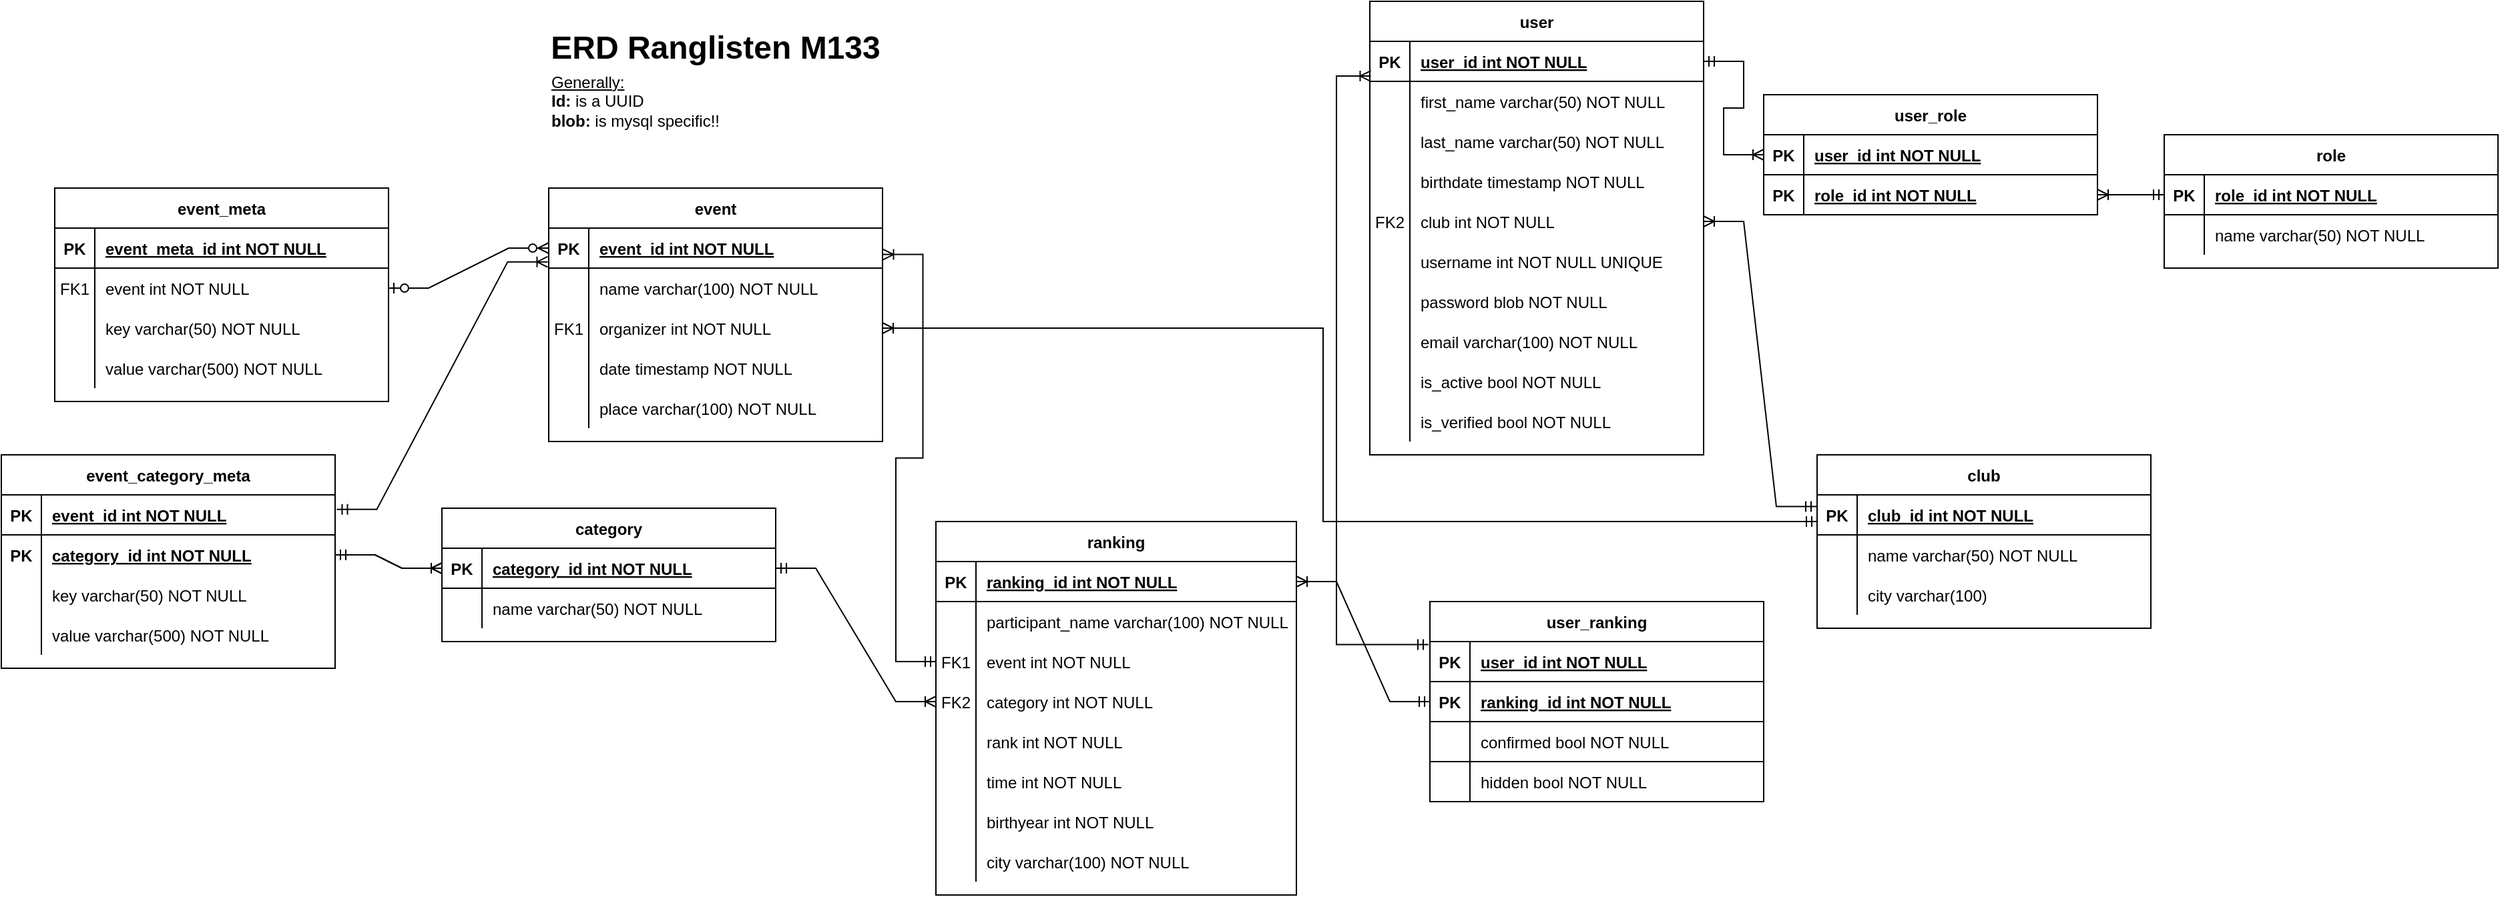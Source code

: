<mxfile version="17.1.3" type="device"><diagram id="R2lEEEUBdFMjLlhIrx00" name="Page-1"><mxGraphModel dx="1888" dy="571" grid="1" gridSize="10" guides="1" tooltips="1" connect="1" arrows="1" fold="1" page="1" pageScale="1" pageWidth="850" pageHeight="1100" math="0" shadow="0" extFonts="Permanent Marker^https://fonts.googleapis.com/css?family=Permanent+Marker"><root><mxCell id="0"/><mxCell id="1" parent="0"/><mxCell id="C-vyLk0tnHw3VtMMgP7b-2" value="ranking" style="shape=table;startSize=30;container=1;collapsible=1;childLayout=tableLayout;fixedRows=1;rowLines=0;fontStyle=1;align=center;resizeLast=1;" parent="1" vertex="1"><mxGeometry x="320" y="400" width="270" height="280" as="geometry"/></mxCell><mxCell id="C-vyLk0tnHw3VtMMgP7b-3" value="" style="shape=partialRectangle;collapsible=0;dropTarget=0;pointerEvents=0;fillColor=none;points=[[0,0.5],[1,0.5]];portConstraint=eastwest;top=0;left=0;right=0;bottom=1;" parent="C-vyLk0tnHw3VtMMgP7b-2" vertex="1"><mxGeometry y="30" width="270" height="30" as="geometry"/></mxCell><mxCell id="C-vyLk0tnHw3VtMMgP7b-4" value="PK" style="shape=partialRectangle;overflow=hidden;connectable=0;fillColor=none;top=0;left=0;bottom=0;right=0;fontStyle=1;" parent="C-vyLk0tnHw3VtMMgP7b-3" vertex="1"><mxGeometry width="30" height="30" as="geometry"><mxRectangle width="30" height="30" as="alternateBounds"/></mxGeometry></mxCell><mxCell id="C-vyLk0tnHw3VtMMgP7b-5" value="ranking_id int NOT NULL " style="shape=partialRectangle;overflow=hidden;connectable=0;fillColor=none;top=0;left=0;bottom=0;right=0;align=left;spacingLeft=6;fontStyle=5;" parent="C-vyLk0tnHw3VtMMgP7b-3" vertex="1"><mxGeometry x="30" width="240" height="30" as="geometry"><mxRectangle width="240" height="30" as="alternateBounds"/></mxGeometry></mxCell><mxCell id="C-vyLk0tnHw3VtMMgP7b-6" value="" style="shape=partialRectangle;collapsible=0;dropTarget=0;pointerEvents=0;fillColor=none;points=[[0,0.5],[1,0.5]];portConstraint=eastwest;top=0;left=0;right=0;bottom=0;" parent="C-vyLk0tnHw3VtMMgP7b-2" vertex="1"><mxGeometry y="60" width="270" height="30" as="geometry"/></mxCell><mxCell id="C-vyLk0tnHw3VtMMgP7b-7" value="" style="shape=partialRectangle;overflow=hidden;connectable=0;fillColor=none;top=0;left=0;bottom=0;right=0;" parent="C-vyLk0tnHw3VtMMgP7b-6" vertex="1"><mxGeometry width="30" height="30" as="geometry"><mxRectangle width="30" height="30" as="alternateBounds"/></mxGeometry></mxCell><mxCell id="C-vyLk0tnHw3VtMMgP7b-8" value="participant_name varchar(100) NOT NULL" style="shape=partialRectangle;overflow=hidden;connectable=0;fillColor=none;top=0;left=0;bottom=0;right=0;align=left;spacingLeft=6;" parent="C-vyLk0tnHw3VtMMgP7b-6" vertex="1"><mxGeometry x="30" width="240" height="30" as="geometry"><mxRectangle width="240" height="30" as="alternateBounds"/></mxGeometry></mxCell><mxCell id="C-vyLk0tnHw3VtMMgP7b-9" value="" style="shape=partialRectangle;collapsible=0;dropTarget=0;pointerEvents=0;fillColor=none;points=[[0,0.5],[1,0.5]];portConstraint=eastwest;top=0;left=0;right=0;bottom=0;" parent="C-vyLk0tnHw3VtMMgP7b-2" vertex="1"><mxGeometry y="90" width="270" height="30" as="geometry"/></mxCell><mxCell id="C-vyLk0tnHw3VtMMgP7b-10" value="FK1" style="shape=partialRectangle;overflow=hidden;connectable=0;fillColor=none;top=0;left=0;bottom=0;right=0;" parent="C-vyLk0tnHw3VtMMgP7b-9" vertex="1"><mxGeometry width="30" height="30" as="geometry"><mxRectangle width="30" height="30" as="alternateBounds"/></mxGeometry></mxCell><mxCell id="C-vyLk0tnHw3VtMMgP7b-11" value="event int NOT NULL" style="shape=partialRectangle;overflow=hidden;connectable=0;fillColor=none;top=0;left=0;bottom=0;right=0;align=left;spacingLeft=6;" parent="C-vyLk0tnHw3VtMMgP7b-9" vertex="1"><mxGeometry x="30" width="240" height="30" as="geometry"><mxRectangle width="240" height="30" as="alternateBounds"/></mxGeometry></mxCell><mxCell id="AJah4LYRWt7YzLcPMxhK-41" style="shape=partialRectangle;collapsible=0;dropTarget=0;pointerEvents=0;fillColor=none;points=[[0,0.5],[1,0.5]];portConstraint=eastwest;top=0;left=0;right=0;bottom=0;" parent="C-vyLk0tnHw3VtMMgP7b-2" vertex="1"><mxGeometry y="120" width="270" height="30" as="geometry"/></mxCell><mxCell id="AJah4LYRWt7YzLcPMxhK-42" value="FK2" style="shape=partialRectangle;overflow=hidden;connectable=0;fillColor=none;top=0;left=0;bottom=0;right=0;" parent="AJah4LYRWt7YzLcPMxhK-41" vertex="1"><mxGeometry width="30" height="30" as="geometry"><mxRectangle width="30" height="30" as="alternateBounds"/></mxGeometry></mxCell><mxCell id="AJah4LYRWt7YzLcPMxhK-43" value="category int NOT NULL" style="shape=partialRectangle;overflow=hidden;connectable=0;fillColor=none;top=0;left=0;bottom=0;right=0;align=left;spacingLeft=6;" parent="AJah4LYRWt7YzLcPMxhK-41" vertex="1"><mxGeometry x="30" width="240" height="30" as="geometry"><mxRectangle width="240" height="30" as="alternateBounds"/></mxGeometry></mxCell><mxCell id="AJah4LYRWt7YzLcPMxhK-58" style="shape=partialRectangle;collapsible=0;dropTarget=0;pointerEvents=0;fillColor=none;points=[[0,0.5],[1,0.5]];portConstraint=eastwest;top=0;left=0;right=0;bottom=0;" parent="C-vyLk0tnHw3VtMMgP7b-2" vertex="1"><mxGeometry y="150" width="270" height="30" as="geometry"/></mxCell><mxCell id="AJah4LYRWt7YzLcPMxhK-59" style="shape=partialRectangle;overflow=hidden;connectable=0;fillColor=none;top=0;left=0;bottom=0;right=0;" parent="AJah4LYRWt7YzLcPMxhK-58" vertex="1"><mxGeometry width="30" height="30" as="geometry"><mxRectangle width="30" height="30" as="alternateBounds"/></mxGeometry></mxCell><mxCell id="AJah4LYRWt7YzLcPMxhK-60" value="rank int NOT NULL" style="shape=partialRectangle;overflow=hidden;connectable=0;fillColor=none;top=0;left=0;bottom=0;right=0;align=left;spacingLeft=6;" parent="AJah4LYRWt7YzLcPMxhK-58" vertex="1"><mxGeometry x="30" width="240" height="30" as="geometry"><mxRectangle width="240" height="30" as="alternateBounds"/></mxGeometry></mxCell><mxCell id="AJah4LYRWt7YzLcPMxhK-70" style="shape=partialRectangle;collapsible=0;dropTarget=0;pointerEvents=0;fillColor=none;points=[[0,0.5],[1,0.5]];portConstraint=eastwest;top=0;left=0;right=0;bottom=0;" parent="C-vyLk0tnHw3VtMMgP7b-2" vertex="1"><mxGeometry y="180" width="270" height="30" as="geometry"/></mxCell><mxCell id="AJah4LYRWt7YzLcPMxhK-71" style="shape=partialRectangle;overflow=hidden;connectable=0;fillColor=none;top=0;left=0;bottom=0;right=0;" parent="AJah4LYRWt7YzLcPMxhK-70" vertex="1"><mxGeometry width="30" height="30" as="geometry"><mxRectangle width="30" height="30" as="alternateBounds"/></mxGeometry></mxCell><mxCell id="AJah4LYRWt7YzLcPMxhK-72" value="time int NOT NULL" style="shape=partialRectangle;overflow=hidden;connectable=0;fillColor=none;top=0;left=0;bottom=0;right=0;align=left;spacingLeft=6;" parent="AJah4LYRWt7YzLcPMxhK-70" vertex="1"><mxGeometry x="30" width="240" height="30" as="geometry"><mxRectangle width="240" height="30" as="alternateBounds"/></mxGeometry></mxCell><mxCell id="AJah4LYRWt7YzLcPMxhK-73" style="shape=partialRectangle;collapsible=0;dropTarget=0;pointerEvents=0;fillColor=none;points=[[0,0.5],[1,0.5]];portConstraint=eastwest;top=0;left=0;right=0;bottom=0;" parent="C-vyLk0tnHw3VtMMgP7b-2" vertex="1"><mxGeometry y="210" width="270" height="30" as="geometry"/></mxCell><mxCell id="AJah4LYRWt7YzLcPMxhK-74" style="shape=partialRectangle;overflow=hidden;connectable=0;fillColor=none;top=0;left=0;bottom=0;right=0;" parent="AJah4LYRWt7YzLcPMxhK-73" vertex="1"><mxGeometry width="30" height="30" as="geometry"><mxRectangle width="30" height="30" as="alternateBounds"/></mxGeometry></mxCell><mxCell id="AJah4LYRWt7YzLcPMxhK-75" value="birthyear int NOT NULL" style="shape=partialRectangle;overflow=hidden;connectable=0;fillColor=none;top=0;left=0;bottom=0;right=0;align=left;spacingLeft=6;" parent="AJah4LYRWt7YzLcPMxhK-73" vertex="1"><mxGeometry x="30" width="240" height="30" as="geometry"><mxRectangle width="240" height="30" as="alternateBounds"/></mxGeometry></mxCell><mxCell id="AJah4LYRWt7YzLcPMxhK-76" style="shape=partialRectangle;collapsible=0;dropTarget=0;pointerEvents=0;fillColor=none;points=[[0,0.5],[1,0.5]];portConstraint=eastwest;top=0;left=0;right=0;bottom=0;" parent="C-vyLk0tnHw3VtMMgP7b-2" vertex="1"><mxGeometry y="240" width="270" height="30" as="geometry"/></mxCell><mxCell id="AJah4LYRWt7YzLcPMxhK-77" style="shape=partialRectangle;overflow=hidden;connectable=0;fillColor=none;top=0;left=0;bottom=0;right=0;" parent="AJah4LYRWt7YzLcPMxhK-76" vertex="1"><mxGeometry width="30" height="30" as="geometry"><mxRectangle width="30" height="30" as="alternateBounds"/></mxGeometry></mxCell><mxCell id="AJah4LYRWt7YzLcPMxhK-78" value="city varchar(100) NOT NULL" style="shape=partialRectangle;overflow=hidden;connectable=0;fillColor=none;top=0;left=0;bottom=0;right=0;align=left;spacingLeft=6;" parent="AJah4LYRWt7YzLcPMxhK-76" vertex="1"><mxGeometry x="30" width="240" height="30" as="geometry"><mxRectangle width="240" height="30" as="alternateBounds"/></mxGeometry></mxCell><mxCell id="C-vyLk0tnHw3VtMMgP7b-13" value="user" style="shape=table;startSize=30;container=1;collapsible=1;childLayout=tableLayout;fixedRows=1;rowLines=0;fontStyle=1;align=center;resizeLast=1;" parent="1" vertex="1"><mxGeometry x="645" y="10" width="250" height="340" as="geometry"/></mxCell><mxCell id="C-vyLk0tnHw3VtMMgP7b-14" value="" style="shape=partialRectangle;collapsible=0;dropTarget=0;pointerEvents=0;fillColor=none;points=[[0,0.5],[1,0.5]];portConstraint=eastwest;top=0;left=0;right=0;bottom=1;" parent="C-vyLk0tnHw3VtMMgP7b-13" vertex="1"><mxGeometry y="30" width="250" height="30" as="geometry"/></mxCell><mxCell id="C-vyLk0tnHw3VtMMgP7b-15" value="PK" style="shape=partialRectangle;overflow=hidden;connectable=0;fillColor=none;top=0;left=0;bottom=0;right=0;fontStyle=1;" parent="C-vyLk0tnHw3VtMMgP7b-14" vertex="1"><mxGeometry width="30" height="30" as="geometry"><mxRectangle width="30" height="30" as="alternateBounds"/></mxGeometry></mxCell><mxCell id="C-vyLk0tnHw3VtMMgP7b-16" value="user_id int NOT NULL " style="shape=partialRectangle;overflow=hidden;connectable=0;fillColor=none;top=0;left=0;bottom=0;right=0;align=left;spacingLeft=6;fontStyle=5;" parent="C-vyLk0tnHw3VtMMgP7b-14" vertex="1"><mxGeometry x="30" width="220" height="30" as="geometry"><mxRectangle width="220" height="30" as="alternateBounds"/></mxGeometry></mxCell><mxCell id="C-vyLk0tnHw3VtMMgP7b-17" value="" style="shape=partialRectangle;collapsible=0;dropTarget=0;pointerEvents=0;fillColor=none;points=[[0,0.5],[1,0.5]];portConstraint=eastwest;top=0;left=0;right=0;bottom=0;" parent="C-vyLk0tnHw3VtMMgP7b-13" vertex="1"><mxGeometry y="60" width="250" height="30" as="geometry"/></mxCell><mxCell id="C-vyLk0tnHw3VtMMgP7b-18" value="" style="shape=partialRectangle;overflow=hidden;connectable=0;fillColor=none;top=0;left=0;bottom=0;right=0;" parent="C-vyLk0tnHw3VtMMgP7b-17" vertex="1"><mxGeometry width="30" height="30" as="geometry"><mxRectangle width="30" height="30" as="alternateBounds"/></mxGeometry></mxCell><mxCell id="C-vyLk0tnHw3VtMMgP7b-19" value="first_name varchar(50) NOT NULL" style="shape=partialRectangle;overflow=hidden;connectable=0;fillColor=none;top=0;left=0;bottom=0;right=0;align=left;spacingLeft=6;" parent="C-vyLk0tnHw3VtMMgP7b-17" vertex="1"><mxGeometry x="30" width="220" height="30" as="geometry"><mxRectangle width="220" height="30" as="alternateBounds"/></mxGeometry></mxCell><mxCell id="C-vyLk0tnHw3VtMMgP7b-20" value="" style="shape=partialRectangle;collapsible=0;dropTarget=0;pointerEvents=0;fillColor=none;points=[[0,0.5],[1,0.5]];portConstraint=eastwest;top=0;left=0;right=0;bottom=0;" parent="C-vyLk0tnHw3VtMMgP7b-13" vertex="1"><mxGeometry y="90" width="250" height="30" as="geometry"/></mxCell><mxCell id="C-vyLk0tnHw3VtMMgP7b-21" value="" style="shape=partialRectangle;overflow=hidden;connectable=0;fillColor=none;top=0;left=0;bottom=0;right=0;" parent="C-vyLk0tnHw3VtMMgP7b-20" vertex="1"><mxGeometry width="30" height="30" as="geometry"><mxRectangle width="30" height="30" as="alternateBounds"/></mxGeometry></mxCell><mxCell id="C-vyLk0tnHw3VtMMgP7b-22" value="last_name varchar(50) NOT NULL" style="shape=partialRectangle;overflow=hidden;connectable=0;fillColor=none;top=0;left=0;bottom=0;right=0;align=left;spacingLeft=6;" parent="C-vyLk0tnHw3VtMMgP7b-20" vertex="1"><mxGeometry x="30" width="220" height="30" as="geometry"><mxRectangle width="220" height="30" as="alternateBounds"/></mxGeometry></mxCell><mxCell id="AJah4LYRWt7YzLcPMxhK-45" style="shape=partialRectangle;collapsible=0;dropTarget=0;pointerEvents=0;fillColor=none;points=[[0,0.5],[1,0.5]];portConstraint=eastwest;top=0;left=0;right=0;bottom=0;" parent="C-vyLk0tnHw3VtMMgP7b-13" vertex="1"><mxGeometry y="120" width="250" height="30" as="geometry"/></mxCell><mxCell id="AJah4LYRWt7YzLcPMxhK-46" style="shape=partialRectangle;overflow=hidden;connectable=0;fillColor=none;top=0;left=0;bottom=0;right=0;" parent="AJah4LYRWt7YzLcPMxhK-45" vertex="1"><mxGeometry width="30" height="30" as="geometry"><mxRectangle width="30" height="30" as="alternateBounds"/></mxGeometry></mxCell><mxCell id="AJah4LYRWt7YzLcPMxhK-47" value="birthdate timestamp NOT NULL" style="shape=partialRectangle;overflow=hidden;connectable=0;fillColor=none;top=0;left=0;bottom=0;right=0;align=left;spacingLeft=6;" parent="AJah4LYRWt7YzLcPMxhK-45" vertex="1"><mxGeometry x="30" width="220" height="30" as="geometry"><mxRectangle width="220" height="30" as="alternateBounds"/></mxGeometry></mxCell><mxCell id="AJah4LYRWt7YzLcPMxhK-66" style="shape=partialRectangle;collapsible=0;dropTarget=0;pointerEvents=0;fillColor=none;points=[[0,0.5],[1,0.5]];portConstraint=eastwest;top=0;left=0;right=0;bottom=0;" parent="C-vyLk0tnHw3VtMMgP7b-13" vertex="1"><mxGeometry y="150" width="250" height="30" as="geometry"/></mxCell><mxCell id="AJah4LYRWt7YzLcPMxhK-67" value="FK2" style="shape=partialRectangle;overflow=hidden;connectable=0;fillColor=none;top=0;left=0;bottom=0;right=0;" parent="AJah4LYRWt7YzLcPMxhK-66" vertex="1"><mxGeometry width="30" height="30" as="geometry"><mxRectangle width="30" height="30" as="alternateBounds"/></mxGeometry></mxCell><mxCell id="AJah4LYRWt7YzLcPMxhK-68" value="club int NOT NULL" style="shape=partialRectangle;overflow=hidden;connectable=0;fillColor=none;top=0;left=0;bottom=0;right=0;align=left;spacingLeft=6;" parent="AJah4LYRWt7YzLcPMxhK-66" vertex="1"><mxGeometry x="30" width="220" height="30" as="geometry"><mxRectangle width="220" height="30" as="alternateBounds"/></mxGeometry></mxCell><mxCell id="AJah4LYRWt7YzLcPMxhK-141" style="shape=partialRectangle;collapsible=0;dropTarget=0;pointerEvents=0;fillColor=none;points=[[0,0.5],[1,0.5]];portConstraint=eastwest;top=0;left=0;right=0;bottom=0;" parent="C-vyLk0tnHw3VtMMgP7b-13" vertex="1"><mxGeometry y="180" width="250" height="30" as="geometry"/></mxCell><mxCell id="AJah4LYRWt7YzLcPMxhK-142" value="" style="shape=partialRectangle;overflow=hidden;connectable=0;fillColor=none;top=0;left=0;bottom=0;right=0;" parent="AJah4LYRWt7YzLcPMxhK-141" vertex="1"><mxGeometry width="30" height="30" as="geometry"><mxRectangle width="30" height="30" as="alternateBounds"/></mxGeometry></mxCell><mxCell id="AJah4LYRWt7YzLcPMxhK-143" value="username int NOT NULL UNIQUE" style="shape=partialRectangle;overflow=hidden;connectable=0;fillColor=none;top=0;left=0;bottom=0;right=0;align=left;spacingLeft=6;" parent="AJah4LYRWt7YzLcPMxhK-141" vertex="1"><mxGeometry x="30" width="220" height="30" as="geometry"><mxRectangle width="220" height="30" as="alternateBounds"/></mxGeometry></mxCell><mxCell id="AJah4LYRWt7YzLcPMxhK-152" style="shape=partialRectangle;collapsible=0;dropTarget=0;pointerEvents=0;fillColor=none;points=[[0,0.5],[1,0.5]];portConstraint=eastwest;top=0;left=0;right=0;bottom=0;" parent="C-vyLk0tnHw3VtMMgP7b-13" vertex="1"><mxGeometry y="210" width="250" height="30" as="geometry"/></mxCell><mxCell id="AJah4LYRWt7YzLcPMxhK-153" style="shape=partialRectangle;overflow=hidden;connectable=0;fillColor=none;top=0;left=0;bottom=0;right=0;" parent="AJah4LYRWt7YzLcPMxhK-152" vertex="1"><mxGeometry width="30" height="30" as="geometry"><mxRectangle width="30" height="30" as="alternateBounds"/></mxGeometry></mxCell><mxCell id="AJah4LYRWt7YzLcPMxhK-154" value="password blob NOT NULL" style="shape=partialRectangle;overflow=hidden;connectable=0;fillColor=none;top=0;left=0;bottom=0;right=0;align=left;spacingLeft=6;fontStyle=0" parent="AJah4LYRWt7YzLcPMxhK-152" vertex="1"><mxGeometry x="30" width="220" height="30" as="geometry"><mxRectangle width="220" height="30" as="alternateBounds"/></mxGeometry></mxCell><mxCell id="AJah4LYRWt7YzLcPMxhK-138" style="shape=partialRectangle;collapsible=0;dropTarget=0;pointerEvents=0;fillColor=none;points=[[0,0.5],[1,0.5]];portConstraint=eastwest;top=0;left=0;right=0;bottom=0;" parent="C-vyLk0tnHw3VtMMgP7b-13" vertex="1"><mxGeometry y="240" width="250" height="30" as="geometry"/></mxCell><mxCell id="AJah4LYRWt7YzLcPMxhK-139" style="shape=partialRectangle;overflow=hidden;connectable=0;fillColor=none;top=0;left=0;bottom=0;right=0;" parent="AJah4LYRWt7YzLcPMxhK-138" vertex="1"><mxGeometry width="30" height="30" as="geometry"><mxRectangle width="30" height="30" as="alternateBounds"/></mxGeometry></mxCell><mxCell id="AJah4LYRWt7YzLcPMxhK-140" value="email varchar(100) NOT NULL" style="shape=partialRectangle;overflow=hidden;connectable=0;fillColor=none;top=0;left=0;bottom=0;right=0;align=left;spacingLeft=6;" parent="AJah4LYRWt7YzLcPMxhK-138" vertex="1"><mxGeometry x="30" width="220" height="30" as="geometry"><mxRectangle width="220" height="30" as="alternateBounds"/></mxGeometry></mxCell><mxCell id="AJah4LYRWt7YzLcPMxhK-132" style="shape=partialRectangle;collapsible=0;dropTarget=0;pointerEvents=0;fillColor=none;points=[[0,0.5],[1,0.5]];portConstraint=eastwest;top=0;left=0;right=0;bottom=0;" parent="C-vyLk0tnHw3VtMMgP7b-13" vertex="1"><mxGeometry y="270" width="250" height="30" as="geometry"/></mxCell><mxCell id="AJah4LYRWt7YzLcPMxhK-133" style="shape=partialRectangle;overflow=hidden;connectable=0;fillColor=none;top=0;left=0;bottom=0;right=0;" parent="AJah4LYRWt7YzLcPMxhK-132" vertex="1"><mxGeometry width="30" height="30" as="geometry"><mxRectangle width="30" height="30" as="alternateBounds"/></mxGeometry></mxCell><mxCell id="AJah4LYRWt7YzLcPMxhK-134" value="is_active bool NOT NULL" style="shape=partialRectangle;overflow=hidden;connectable=0;fillColor=none;top=0;left=0;bottom=0;right=0;align=left;spacingLeft=6;" parent="AJah4LYRWt7YzLcPMxhK-132" vertex="1"><mxGeometry x="30" width="220" height="30" as="geometry"><mxRectangle width="220" height="30" as="alternateBounds"/></mxGeometry></mxCell><mxCell id="AJah4LYRWt7YzLcPMxhK-135" style="shape=partialRectangle;collapsible=0;dropTarget=0;pointerEvents=0;fillColor=none;points=[[0,0.5],[1,0.5]];portConstraint=eastwest;top=0;left=0;right=0;bottom=0;" parent="C-vyLk0tnHw3VtMMgP7b-13" vertex="1"><mxGeometry y="300" width="250" height="30" as="geometry"/></mxCell><mxCell id="AJah4LYRWt7YzLcPMxhK-136" style="shape=partialRectangle;overflow=hidden;connectable=0;fillColor=none;top=0;left=0;bottom=0;right=0;" parent="AJah4LYRWt7YzLcPMxhK-135" vertex="1"><mxGeometry width="30" height="30" as="geometry"><mxRectangle width="30" height="30" as="alternateBounds"/></mxGeometry></mxCell><mxCell id="AJah4LYRWt7YzLcPMxhK-137" value="is_verified bool NOT NULL" style="shape=partialRectangle;overflow=hidden;connectable=0;fillColor=none;top=0;left=0;bottom=0;right=0;align=left;spacingLeft=6;" parent="AJah4LYRWt7YzLcPMxhK-135" vertex="1"><mxGeometry x="30" width="220" height="30" as="geometry"><mxRectangle width="220" height="30" as="alternateBounds"/></mxGeometry></mxCell><mxCell id="C-vyLk0tnHw3VtMMgP7b-23" value="event" style="shape=table;startSize=30;container=1;collapsible=1;childLayout=tableLayout;fixedRows=1;rowLines=0;fontStyle=1;align=center;resizeLast=1;" parent="1" vertex="1"><mxGeometry x="30" y="150" width="250" height="190" as="geometry"/></mxCell><mxCell id="C-vyLk0tnHw3VtMMgP7b-24" value="" style="shape=partialRectangle;collapsible=0;dropTarget=0;pointerEvents=0;fillColor=none;points=[[0,0.5],[1,0.5]];portConstraint=eastwest;top=0;left=0;right=0;bottom=1;" parent="C-vyLk0tnHw3VtMMgP7b-23" vertex="1"><mxGeometry y="30" width="250" height="30" as="geometry"/></mxCell><mxCell id="C-vyLk0tnHw3VtMMgP7b-25" value="PK" style="shape=partialRectangle;overflow=hidden;connectable=0;fillColor=none;top=0;left=0;bottom=0;right=0;fontStyle=1;" parent="C-vyLk0tnHw3VtMMgP7b-24" vertex="1"><mxGeometry width="30" height="30" as="geometry"><mxRectangle width="30" height="30" as="alternateBounds"/></mxGeometry></mxCell><mxCell id="C-vyLk0tnHw3VtMMgP7b-26" value="event_id int NOT NULL " style="shape=partialRectangle;overflow=hidden;connectable=0;fillColor=none;top=0;left=0;bottom=0;right=0;align=left;spacingLeft=6;fontStyle=5;" parent="C-vyLk0tnHw3VtMMgP7b-24" vertex="1"><mxGeometry x="30" width="220" height="30" as="geometry"><mxRectangle width="220" height="30" as="alternateBounds"/></mxGeometry></mxCell><mxCell id="C-vyLk0tnHw3VtMMgP7b-27" value="" style="shape=partialRectangle;collapsible=0;dropTarget=0;pointerEvents=0;fillColor=none;points=[[0,0.5],[1,0.5]];portConstraint=eastwest;top=0;left=0;right=0;bottom=0;" parent="C-vyLk0tnHw3VtMMgP7b-23" vertex="1"><mxGeometry y="60" width="250" height="30" as="geometry"/></mxCell><mxCell id="C-vyLk0tnHw3VtMMgP7b-28" value="" style="shape=partialRectangle;overflow=hidden;connectable=0;fillColor=none;top=0;left=0;bottom=0;right=0;" parent="C-vyLk0tnHw3VtMMgP7b-27" vertex="1"><mxGeometry width="30" height="30" as="geometry"><mxRectangle width="30" height="30" as="alternateBounds"/></mxGeometry></mxCell><mxCell id="C-vyLk0tnHw3VtMMgP7b-29" value="name varchar(100) NOT NULL" style="shape=partialRectangle;overflow=hidden;connectable=0;fillColor=none;top=0;left=0;bottom=0;right=0;align=left;spacingLeft=6;" parent="C-vyLk0tnHw3VtMMgP7b-27" vertex="1"><mxGeometry x="30" width="220" height="30" as="geometry"><mxRectangle width="220" height="30" as="alternateBounds"/></mxGeometry></mxCell><mxCell id="AJah4LYRWt7YzLcPMxhK-101" style="shape=partialRectangle;collapsible=0;dropTarget=0;pointerEvents=0;fillColor=none;points=[[0,0.5],[1,0.5]];portConstraint=eastwest;top=0;left=0;right=0;bottom=0;" parent="C-vyLk0tnHw3VtMMgP7b-23" vertex="1"><mxGeometry y="90" width="250" height="30" as="geometry"/></mxCell><mxCell id="AJah4LYRWt7YzLcPMxhK-102" value="FK1" style="shape=partialRectangle;overflow=hidden;connectable=0;fillColor=none;top=0;left=0;bottom=0;right=0;" parent="AJah4LYRWt7YzLcPMxhK-101" vertex="1"><mxGeometry width="30" height="30" as="geometry"><mxRectangle width="30" height="30" as="alternateBounds"/></mxGeometry></mxCell><mxCell id="AJah4LYRWt7YzLcPMxhK-103" value="organizer int NOT NULL" style="shape=partialRectangle;overflow=hidden;connectable=0;fillColor=none;top=0;left=0;bottom=0;right=0;align=left;spacingLeft=6;" parent="AJah4LYRWt7YzLcPMxhK-101" vertex="1"><mxGeometry x="30" width="220" height="30" as="geometry"><mxRectangle width="220" height="30" as="alternateBounds"/></mxGeometry></mxCell><mxCell id="AJah4LYRWt7YzLcPMxhK-104" style="shape=partialRectangle;collapsible=0;dropTarget=0;pointerEvents=0;fillColor=none;points=[[0,0.5],[1,0.5]];portConstraint=eastwest;top=0;left=0;right=0;bottom=0;" parent="C-vyLk0tnHw3VtMMgP7b-23" vertex="1"><mxGeometry y="120" width="250" height="30" as="geometry"/></mxCell><mxCell id="AJah4LYRWt7YzLcPMxhK-105" style="shape=partialRectangle;overflow=hidden;connectable=0;fillColor=none;top=0;left=0;bottom=0;right=0;" parent="AJah4LYRWt7YzLcPMxhK-104" vertex="1"><mxGeometry width="30" height="30" as="geometry"><mxRectangle width="30" height="30" as="alternateBounds"/></mxGeometry></mxCell><mxCell id="AJah4LYRWt7YzLcPMxhK-106" value="date timestamp NOT NULL" style="shape=partialRectangle;overflow=hidden;connectable=0;fillColor=none;top=0;left=0;bottom=0;right=0;align=left;spacingLeft=6;" parent="AJah4LYRWt7YzLcPMxhK-104" vertex="1"><mxGeometry x="30" width="220" height="30" as="geometry"><mxRectangle width="220" height="30" as="alternateBounds"/></mxGeometry></mxCell><mxCell id="AJah4LYRWt7YzLcPMxhK-113" style="shape=partialRectangle;collapsible=0;dropTarget=0;pointerEvents=0;fillColor=none;points=[[0,0.5],[1,0.5]];portConstraint=eastwest;top=0;left=0;right=0;bottom=0;" parent="C-vyLk0tnHw3VtMMgP7b-23" vertex="1"><mxGeometry y="150" width="250" height="30" as="geometry"/></mxCell><mxCell id="AJah4LYRWt7YzLcPMxhK-114" style="shape=partialRectangle;overflow=hidden;connectable=0;fillColor=none;top=0;left=0;bottom=0;right=0;" parent="AJah4LYRWt7YzLcPMxhK-113" vertex="1"><mxGeometry width="30" height="30" as="geometry"><mxRectangle width="30" height="30" as="alternateBounds"/></mxGeometry></mxCell><mxCell id="AJah4LYRWt7YzLcPMxhK-115" value="place varchar(100) NOT NULL" style="shape=partialRectangle;overflow=hidden;connectable=0;fillColor=none;top=0;left=0;bottom=0;right=0;align=left;spacingLeft=6;" parent="AJah4LYRWt7YzLcPMxhK-113" vertex="1"><mxGeometry x="30" width="220" height="30" as="geometry"><mxRectangle width="220" height="30" as="alternateBounds"/></mxGeometry></mxCell><mxCell id="AJah4LYRWt7YzLcPMxhK-1" value="&lt;h1&gt;ERD Ranglisten M133&lt;/h1&gt;" style="text;html=1;strokeColor=none;fillColor=none;align=center;verticalAlign=middle;whiteSpace=wrap;rounded=0;" parent="1" vertex="1"><mxGeometry x="30" y="30" width="250" height="30" as="geometry"/></mxCell><mxCell id="AJah4LYRWt7YzLcPMxhK-3" value="category" style="shape=table;startSize=30;container=1;collapsible=1;childLayout=tableLayout;fixedRows=1;rowLines=0;fontStyle=1;align=center;resizeLast=1;" parent="1" vertex="1"><mxGeometry x="-50" y="390" width="250" height="100" as="geometry"/></mxCell><mxCell id="AJah4LYRWt7YzLcPMxhK-4" value="" style="shape=partialRectangle;collapsible=0;dropTarget=0;pointerEvents=0;fillColor=none;points=[[0,0.5],[1,0.5]];portConstraint=eastwest;top=0;left=0;right=0;bottom=1;" parent="AJah4LYRWt7YzLcPMxhK-3" vertex="1"><mxGeometry y="30" width="250" height="30" as="geometry"/></mxCell><mxCell id="AJah4LYRWt7YzLcPMxhK-5" value="PK" style="shape=partialRectangle;overflow=hidden;connectable=0;fillColor=none;top=0;left=0;bottom=0;right=0;fontStyle=1;" parent="AJah4LYRWt7YzLcPMxhK-4" vertex="1"><mxGeometry width="30" height="30" as="geometry"><mxRectangle width="30" height="30" as="alternateBounds"/></mxGeometry></mxCell><mxCell id="AJah4LYRWt7YzLcPMxhK-6" value="category_id int NOT NULL " style="shape=partialRectangle;overflow=hidden;connectable=0;fillColor=none;top=0;left=0;bottom=0;right=0;align=left;spacingLeft=6;fontStyle=5;" parent="AJah4LYRWt7YzLcPMxhK-4" vertex="1"><mxGeometry x="30" width="220" height="30" as="geometry"><mxRectangle width="220" height="30" as="alternateBounds"/></mxGeometry></mxCell><mxCell id="AJah4LYRWt7YzLcPMxhK-7" value="" style="shape=partialRectangle;collapsible=0;dropTarget=0;pointerEvents=0;fillColor=none;points=[[0,0.5],[1,0.5]];portConstraint=eastwest;top=0;left=0;right=0;bottom=0;" parent="AJah4LYRWt7YzLcPMxhK-3" vertex="1"><mxGeometry y="60" width="250" height="30" as="geometry"/></mxCell><mxCell id="AJah4LYRWt7YzLcPMxhK-8" value="" style="shape=partialRectangle;overflow=hidden;connectable=0;fillColor=none;top=0;left=0;bottom=0;right=0;" parent="AJah4LYRWt7YzLcPMxhK-7" vertex="1"><mxGeometry width="30" height="30" as="geometry"><mxRectangle width="30" height="30" as="alternateBounds"/></mxGeometry></mxCell><mxCell id="AJah4LYRWt7YzLcPMxhK-9" value="name varchar(50) NOT NULL" style="shape=partialRectangle;overflow=hidden;connectable=0;fillColor=none;top=0;left=0;bottom=0;right=0;align=left;spacingLeft=6;" parent="AJah4LYRWt7YzLcPMxhK-7" vertex="1"><mxGeometry x="30" width="220" height="30" as="geometry"><mxRectangle width="220" height="30" as="alternateBounds"/></mxGeometry></mxCell><mxCell id="AJah4LYRWt7YzLcPMxhK-17" value="club" style="shape=table;startSize=30;container=1;collapsible=1;childLayout=tableLayout;fixedRows=1;rowLines=0;fontStyle=1;align=center;resizeLast=1;" parent="1" vertex="1"><mxGeometry x="980" y="350" width="250" height="130" as="geometry"/></mxCell><mxCell id="AJah4LYRWt7YzLcPMxhK-18" value="" style="shape=partialRectangle;collapsible=0;dropTarget=0;pointerEvents=0;fillColor=none;points=[[0,0.5],[1,0.5]];portConstraint=eastwest;top=0;left=0;right=0;bottom=1;" parent="AJah4LYRWt7YzLcPMxhK-17" vertex="1"><mxGeometry y="30" width="250" height="30" as="geometry"/></mxCell><mxCell id="AJah4LYRWt7YzLcPMxhK-19" value="PK" style="shape=partialRectangle;overflow=hidden;connectable=0;fillColor=none;top=0;left=0;bottom=0;right=0;fontStyle=1;" parent="AJah4LYRWt7YzLcPMxhK-18" vertex="1"><mxGeometry width="30" height="30" as="geometry"><mxRectangle width="30" height="30" as="alternateBounds"/></mxGeometry></mxCell><mxCell id="AJah4LYRWt7YzLcPMxhK-20" value="club_id int NOT NULL " style="shape=partialRectangle;overflow=hidden;connectable=0;fillColor=none;top=0;left=0;bottom=0;right=0;align=left;spacingLeft=6;fontStyle=5;" parent="AJah4LYRWt7YzLcPMxhK-18" vertex="1"><mxGeometry x="30" width="220" height="30" as="geometry"><mxRectangle width="220" height="30" as="alternateBounds"/></mxGeometry></mxCell><mxCell id="AJah4LYRWt7YzLcPMxhK-21" value="" style="shape=partialRectangle;collapsible=0;dropTarget=0;pointerEvents=0;fillColor=none;points=[[0,0.5],[1,0.5]];portConstraint=eastwest;top=0;left=0;right=0;bottom=0;" parent="AJah4LYRWt7YzLcPMxhK-17" vertex="1"><mxGeometry y="60" width="250" height="30" as="geometry"/></mxCell><mxCell id="AJah4LYRWt7YzLcPMxhK-22" value="" style="shape=partialRectangle;overflow=hidden;connectable=0;fillColor=none;top=0;left=0;bottom=0;right=0;" parent="AJah4LYRWt7YzLcPMxhK-21" vertex="1"><mxGeometry width="30" height="30" as="geometry"><mxRectangle width="30" height="30" as="alternateBounds"/></mxGeometry></mxCell><mxCell id="AJah4LYRWt7YzLcPMxhK-23" value="name varchar(50) NOT NULL" style="shape=partialRectangle;overflow=hidden;connectable=0;fillColor=none;top=0;left=0;bottom=0;right=0;align=left;spacingLeft=6;" parent="AJah4LYRWt7YzLcPMxhK-21" vertex="1"><mxGeometry x="30" width="220" height="30" as="geometry"><mxRectangle width="220" height="30" as="alternateBounds"/></mxGeometry></mxCell><mxCell id="AJah4LYRWt7YzLcPMxhK-63" style="shape=partialRectangle;collapsible=0;dropTarget=0;pointerEvents=0;fillColor=none;points=[[0,0.5],[1,0.5]];portConstraint=eastwest;top=0;left=0;right=0;bottom=0;" parent="AJah4LYRWt7YzLcPMxhK-17" vertex="1"><mxGeometry y="90" width="250" height="30" as="geometry"/></mxCell><mxCell id="AJah4LYRWt7YzLcPMxhK-64" style="shape=partialRectangle;overflow=hidden;connectable=0;fillColor=none;top=0;left=0;bottom=0;right=0;" parent="AJah4LYRWt7YzLcPMxhK-63" vertex="1"><mxGeometry width="30" height="30" as="geometry"><mxRectangle width="30" height="30" as="alternateBounds"/></mxGeometry></mxCell><mxCell id="AJah4LYRWt7YzLcPMxhK-65" value="city varchar(100)" style="shape=partialRectangle;overflow=hidden;connectable=0;fillColor=none;top=0;left=0;bottom=0;right=0;align=left;spacingLeft=6;" parent="AJah4LYRWt7YzLcPMxhK-63" vertex="1"><mxGeometry x="30" width="220" height="30" as="geometry"><mxRectangle width="220" height="30" as="alternateBounds"/></mxGeometry></mxCell><mxCell id="AJah4LYRWt7YzLcPMxhK-24" value="user_role" style="shape=table;startSize=30;container=1;collapsible=1;childLayout=tableLayout;fixedRows=1;rowLines=0;fontStyle=1;align=center;resizeLast=1;" parent="1" vertex="1"><mxGeometry x="940" y="80" width="250" height="90" as="geometry"/></mxCell><mxCell id="AJah4LYRWt7YzLcPMxhK-25" value="" style="shape=partialRectangle;collapsible=0;dropTarget=0;pointerEvents=0;fillColor=none;points=[[0,0.5],[1,0.5]];portConstraint=eastwest;top=0;left=0;right=0;bottom=1;" parent="AJah4LYRWt7YzLcPMxhK-24" vertex="1"><mxGeometry y="30" width="250" height="30" as="geometry"/></mxCell><mxCell id="AJah4LYRWt7YzLcPMxhK-26" value="PK" style="shape=partialRectangle;overflow=hidden;connectable=0;fillColor=none;top=0;left=0;bottom=0;right=0;fontStyle=1;" parent="AJah4LYRWt7YzLcPMxhK-25" vertex="1"><mxGeometry width="30" height="30" as="geometry"><mxRectangle width="30" height="30" as="alternateBounds"/></mxGeometry></mxCell><mxCell id="AJah4LYRWt7YzLcPMxhK-27" value="user_id int NOT NULL " style="shape=partialRectangle;overflow=hidden;connectable=0;fillColor=none;top=0;left=0;bottom=0;right=0;align=left;spacingLeft=6;fontStyle=5;" parent="AJah4LYRWt7YzLcPMxhK-25" vertex="1"><mxGeometry x="30" width="220" height="30" as="geometry"><mxRectangle width="220" height="30" as="alternateBounds"/></mxGeometry></mxCell><mxCell id="AJah4LYRWt7YzLcPMxhK-28" value="" style="shape=partialRectangle;collapsible=0;dropTarget=0;pointerEvents=0;fillColor=none;points=[[0,0.5],[1,0.5]];portConstraint=eastwest;top=0;left=0;right=0;bottom=0;" parent="AJah4LYRWt7YzLcPMxhK-24" vertex="1"><mxGeometry y="60" width="250" height="30" as="geometry"/></mxCell><mxCell id="AJah4LYRWt7YzLcPMxhK-29" value="PK" style="shape=partialRectangle;overflow=hidden;connectable=0;fillColor=none;top=0;left=0;bottom=0;right=0;fontStyle=1" parent="AJah4LYRWt7YzLcPMxhK-28" vertex="1"><mxGeometry width="30" height="30" as="geometry"><mxRectangle width="30" height="30" as="alternateBounds"/></mxGeometry></mxCell><mxCell id="AJah4LYRWt7YzLcPMxhK-30" value="role_id int NOT NULL" style="shape=partialRectangle;overflow=hidden;connectable=0;fillColor=none;top=0;left=0;bottom=0;right=0;align=left;spacingLeft=6;fontStyle=5" parent="AJah4LYRWt7YzLcPMxhK-28" vertex="1"><mxGeometry x="30" width="220" height="30" as="geometry"><mxRectangle width="220" height="30" as="alternateBounds"/></mxGeometry></mxCell><mxCell id="AJah4LYRWt7YzLcPMxhK-32" value="&lt;u&gt;Generally:&lt;br&gt;&lt;/u&gt;&lt;b&gt;Id: &lt;/b&gt;is a UUID&lt;br&gt;&lt;b&gt;blob:&lt;/b&gt;&amp;nbsp;is mysql specific!!" style="text;html=1;strokeColor=none;fillColor=none;align=left;verticalAlign=middle;whiteSpace=wrap;rounded=0;" parent="1" vertex="1"><mxGeometry x="30" y="70" width="160" height="30" as="geometry"/></mxCell><mxCell id="AJah4LYRWt7YzLcPMxhK-51" value="role" style="shape=table;startSize=30;container=1;collapsible=1;childLayout=tableLayout;fixedRows=1;rowLines=0;fontStyle=1;align=center;resizeLast=1;" parent="1" vertex="1"><mxGeometry x="1240" y="110" width="250" height="100" as="geometry"/></mxCell><mxCell id="AJah4LYRWt7YzLcPMxhK-52" value="" style="shape=partialRectangle;collapsible=0;dropTarget=0;pointerEvents=0;fillColor=none;points=[[0,0.5],[1,0.5]];portConstraint=eastwest;top=0;left=0;right=0;bottom=1;" parent="AJah4LYRWt7YzLcPMxhK-51" vertex="1"><mxGeometry y="30" width="250" height="30" as="geometry"/></mxCell><mxCell id="AJah4LYRWt7YzLcPMxhK-53" value="PK" style="shape=partialRectangle;overflow=hidden;connectable=0;fillColor=none;top=0;left=0;bottom=0;right=0;fontStyle=1;" parent="AJah4LYRWt7YzLcPMxhK-52" vertex="1"><mxGeometry width="30" height="30" as="geometry"><mxRectangle width="30" height="30" as="alternateBounds"/></mxGeometry></mxCell><mxCell id="AJah4LYRWt7YzLcPMxhK-54" value="role_id int NOT NULL " style="shape=partialRectangle;overflow=hidden;connectable=0;fillColor=none;top=0;left=0;bottom=0;right=0;align=left;spacingLeft=6;fontStyle=5;" parent="AJah4LYRWt7YzLcPMxhK-52" vertex="1"><mxGeometry x="30" width="220" height="30" as="geometry"><mxRectangle width="220" height="30" as="alternateBounds"/></mxGeometry></mxCell><mxCell id="AJah4LYRWt7YzLcPMxhK-55" value="" style="shape=partialRectangle;collapsible=0;dropTarget=0;pointerEvents=0;fillColor=none;points=[[0,0.5],[1,0.5]];portConstraint=eastwest;top=0;left=0;right=0;bottom=0;" parent="AJah4LYRWt7YzLcPMxhK-51" vertex="1"><mxGeometry y="60" width="250" height="30" as="geometry"/></mxCell><mxCell id="AJah4LYRWt7YzLcPMxhK-56" value="" style="shape=partialRectangle;overflow=hidden;connectable=0;fillColor=none;top=0;left=0;bottom=0;right=0;" parent="AJah4LYRWt7YzLcPMxhK-55" vertex="1"><mxGeometry width="30" height="30" as="geometry"><mxRectangle width="30" height="30" as="alternateBounds"/></mxGeometry></mxCell><mxCell id="AJah4LYRWt7YzLcPMxhK-57" value="name varchar(50) NOT NULL" style="shape=partialRectangle;overflow=hidden;connectable=0;fillColor=none;top=0;left=0;bottom=0;right=0;align=left;spacingLeft=6;" parent="AJah4LYRWt7YzLcPMxhK-55" vertex="1"><mxGeometry x="30" width="220" height="30" as="geometry"><mxRectangle width="220" height="30" as="alternateBounds"/></mxGeometry></mxCell><mxCell id="AJah4LYRWt7YzLcPMxhK-79" value="user_ranking" style="shape=table;startSize=30;container=1;collapsible=1;childLayout=tableLayout;fixedRows=1;rowLines=0;fontStyle=1;align=center;resizeLast=1;" parent="1" vertex="1"><mxGeometry x="690" y="460" width="250" height="150" as="geometry"/></mxCell><mxCell id="AJah4LYRWt7YzLcPMxhK-80" style="shape=partialRectangle;collapsible=0;dropTarget=0;pointerEvents=0;fillColor=none;points=[[0,0.5],[1,0.5]];portConstraint=eastwest;top=0;left=0;right=0;bottom=1;" parent="AJah4LYRWt7YzLcPMxhK-79" vertex="1"><mxGeometry y="30" width="250" height="30" as="geometry"/></mxCell><mxCell id="AJah4LYRWt7YzLcPMxhK-81" value="PK" style="shape=partialRectangle;overflow=hidden;connectable=0;fillColor=none;top=0;left=0;bottom=0;right=0;fontStyle=1;" parent="AJah4LYRWt7YzLcPMxhK-80" vertex="1"><mxGeometry width="30" height="30" as="geometry"><mxRectangle width="30" height="30" as="alternateBounds"/></mxGeometry></mxCell><mxCell id="AJah4LYRWt7YzLcPMxhK-82" value="user_id int NOT NULL" style="shape=partialRectangle;overflow=hidden;connectable=0;fillColor=none;top=0;left=0;bottom=0;right=0;align=left;spacingLeft=6;fontStyle=5;" parent="AJah4LYRWt7YzLcPMxhK-80" vertex="1"><mxGeometry x="30" width="220" height="30" as="geometry"><mxRectangle width="220" height="30" as="alternateBounds"/></mxGeometry></mxCell><mxCell id="AJah4LYRWt7YzLcPMxhK-83" value="" style="shape=partialRectangle;collapsible=0;dropTarget=0;pointerEvents=0;fillColor=none;points=[[0,0.5],[1,0.5]];portConstraint=eastwest;top=0;left=0;right=0;bottom=1;" parent="AJah4LYRWt7YzLcPMxhK-79" vertex="1"><mxGeometry y="60" width="250" height="30" as="geometry"/></mxCell><mxCell id="AJah4LYRWt7YzLcPMxhK-84" value="PK" style="shape=partialRectangle;overflow=hidden;connectable=0;fillColor=none;top=0;left=0;bottom=0;right=0;fontStyle=1;" parent="AJah4LYRWt7YzLcPMxhK-83" vertex="1"><mxGeometry width="30" height="30" as="geometry"><mxRectangle width="30" height="30" as="alternateBounds"/></mxGeometry></mxCell><mxCell id="AJah4LYRWt7YzLcPMxhK-85" value="ranking_id int NOT NULL " style="shape=partialRectangle;overflow=hidden;connectable=0;fillColor=none;top=0;left=0;bottom=0;right=0;align=left;spacingLeft=6;fontStyle=5;" parent="AJah4LYRWt7YzLcPMxhK-83" vertex="1"><mxGeometry x="30" width="220" height="30" as="geometry"><mxRectangle width="220" height="30" as="alternateBounds"/></mxGeometry></mxCell><mxCell id="AJah4LYRWt7YzLcPMxhK-88" style="shape=partialRectangle;collapsible=0;dropTarget=0;pointerEvents=0;fillColor=none;points=[[0,0.5],[1,0.5]];portConstraint=eastwest;top=0;left=0;right=0;bottom=1;" parent="AJah4LYRWt7YzLcPMxhK-79" vertex="1"><mxGeometry y="90" width="250" height="30" as="geometry"/></mxCell><mxCell id="AJah4LYRWt7YzLcPMxhK-89" style="shape=partialRectangle;overflow=hidden;connectable=0;fillColor=none;top=0;left=0;bottom=0;right=0;fontStyle=1;" parent="AJah4LYRWt7YzLcPMxhK-88" vertex="1"><mxGeometry width="30" height="30" as="geometry"><mxRectangle width="30" height="30" as="alternateBounds"/></mxGeometry></mxCell><mxCell id="AJah4LYRWt7YzLcPMxhK-90" value="confirmed bool NOT NULL" style="shape=partialRectangle;overflow=hidden;connectable=0;fillColor=none;top=0;left=0;bottom=0;right=0;align=left;spacingLeft=6;fontStyle=0;" parent="AJah4LYRWt7YzLcPMxhK-88" vertex="1"><mxGeometry x="30" width="220" height="30" as="geometry"><mxRectangle width="220" height="30" as="alternateBounds"/></mxGeometry></mxCell><mxCell id="-BUCjznKeCOGlk64DO9f-1" style="shape=partialRectangle;collapsible=0;dropTarget=0;pointerEvents=0;fillColor=none;points=[[0,0.5],[1,0.5]];portConstraint=eastwest;top=0;left=0;right=0;bottom=1;" parent="AJah4LYRWt7YzLcPMxhK-79" vertex="1"><mxGeometry y="120" width="250" height="30" as="geometry"/></mxCell><mxCell id="-BUCjznKeCOGlk64DO9f-2" style="shape=partialRectangle;overflow=hidden;connectable=0;fillColor=none;top=0;left=0;bottom=0;right=0;fontStyle=1;" parent="-BUCjznKeCOGlk64DO9f-1" vertex="1"><mxGeometry width="30" height="30" as="geometry"><mxRectangle width="30" height="30" as="alternateBounds"/></mxGeometry></mxCell><mxCell id="-BUCjznKeCOGlk64DO9f-3" value="hidden bool NOT NULL " style="shape=partialRectangle;overflow=hidden;connectable=0;fillColor=none;top=0;left=0;bottom=0;right=0;align=left;spacingLeft=6;fontStyle=0;" parent="-BUCjznKeCOGlk64DO9f-1" vertex="1"><mxGeometry x="30" width="220" height="30" as="geometry"><mxRectangle width="220" height="30" as="alternateBounds"/></mxGeometry></mxCell><mxCell id="AJah4LYRWt7YzLcPMxhK-93" value="event_meta" style="shape=table;startSize=30;container=1;collapsible=1;childLayout=tableLayout;fixedRows=1;rowLines=0;fontStyle=1;align=center;resizeLast=1;" parent="1" vertex="1"><mxGeometry x="-340" y="150" width="250" height="160" as="geometry"/></mxCell><mxCell id="AJah4LYRWt7YzLcPMxhK-94" value="" style="shape=partialRectangle;collapsible=0;dropTarget=0;pointerEvents=0;fillColor=none;points=[[0,0.5],[1,0.5]];portConstraint=eastwest;top=0;left=0;right=0;bottom=1;" parent="AJah4LYRWt7YzLcPMxhK-93" vertex="1"><mxGeometry y="30" width="250" height="30" as="geometry"/></mxCell><mxCell id="AJah4LYRWt7YzLcPMxhK-95" value="PK" style="shape=partialRectangle;overflow=hidden;connectable=0;fillColor=none;top=0;left=0;bottom=0;right=0;fontStyle=1;" parent="AJah4LYRWt7YzLcPMxhK-94" vertex="1"><mxGeometry width="30" height="30" as="geometry"><mxRectangle width="30" height="30" as="alternateBounds"/></mxGeometry></mxCell><mxCell id="AJah4LYRWt7YzLcPMxhK-96" value="event_meta_id int NOT NULL " style="shape=partialRectangle;overflow=hidden;connectable=0;fillColor=none;top=0;left=0;bottom=0;right=0;align=left;spacingLeft=6;fontStyle=5;" parent="AJah4LYRWt7YzLcPMxhK-94" vertex="1"><mxGeometry x="30" width="220" height="30" as="geometry"><mxRectangle width="220" height="30" as="alternateBounds"/></mxGeometry></mxCell><mxCell id="AJah4LYRWt7YzLcPMxhK-97" value="" style="shape=partialRectangle;collapsible=0;dropTarget=0;pointerEvents=0;fillColor=none;points=[[0,0.5],[1,0.5]];portConstraint=eastwest;top=0;left=0;right=0;bottom=0;" parent="AJah4LYRWt7YzLcPMxhK-93" vertex="1"><mxGeometry y="60" width="250" height="30" as="geometry"/></mxCell><mxCell id="AJah4LYRWt7YzLcPMxhK-98" value="FK1" style="shape=partialRectangle;overflow=hidden;connectable=0;fillColor=none;top=0;left=0;bottom=0;right=0;" parent="AJah4LYRWt7YzLcPMxhK-97" vertex="1"><mxGeometry width="30" height="30" as="geometry"><mxRectangle width="30" height="30" as="alternateBounds"/></mxGeometry></mxCell><mxCell id="AJah4LYRWt7YzLcPMxhK-99" value="event int NOT NULL" style="shape=partialRectangle;overflow=hidden;connectable=0;fillColor=none;top=0;left=0;bottom=0;right=0;align=left;spacingLeft=6;" parent="AJah4LYRWt7YzLcPMxhK-97" vertex="1"><mxGeometry x="30" width="220" height="30" as="geometry"><mxRectangle width="220" height="30" as="alternateBounds"/></mxGeometry></mxCell><mxCell id="AJah4LYRWt7YzLcPMxhK-107" style="shape=partialRectangle;collapsible=0;dropTarget=0;pointerEvents=0;fillColor=none;points=[[0,0.5],[1,0.5]];portConstraint=eastwest;top=0;left=0;right=0;bottom=0;" parent="AJah4LYRWt7YzLcPMxhK-93" vertex="1"><mxGeometry y="90" width="250" height="30" as="geometry"/></mxCell><mxCell id="AJah4LYRWt7YzLcPMxhK-108" style="shape=partialRectangle;overflow=hidden;connectable=0;fillColor=none;top=0;left=0;bottom=0;right=0;" parent="AJah4LYRWt7YzLcPMxhK-107" vertex="1"><mxGeometry width="30" height="30" as="geometry"><mxRectangle width="30" height="30" as="alternateBounds"/></mxGeometry></mxCell><mxCell id="AJah4LYRWt7YzLcPMxhK-109" value="key varchar(50) NOT NULL" style="shape=partialRectangle;overflow=hidden;connectable=0;fillColor=none;top=0;left=0;bottom=0;right=0;align=left;spacingLeft=6;" parent="AJah4LYRWt7YzLcPMxhK-107" vertex="1"><mxGeometry x="30" width="220" height="30" as="geometry"><mxRectangle width="220" height="30" as="alternateBounds"/></mxGeometry></mxCell><mxCell id="AJah4LYRWt7YzLcPMxhK-110" style="shape=partialRectangle;collapsible=0;dropTarget=0;pointerEvents=0;fillColor=none;points=[[0,0.5],[1,0.5]];portConstraint=eastwest;top=0;left=0;right=0;bottom=0;" parent="AJah4LYRWt7YzLcPMxhK-93" vertex="1"><mxGeometry y="120" width="250" height="30" as="geometry"/></mxCell><mxCell id="AJah4LYRWt7YzLcPMxhK-111" style="shape=partialRectangle;overflow=hidden;connectable=0;fillColor=none;top=0;left=0;bottom=0;right=0;" parent="AJah4LYRWt7YzLcPMxhK-110" vertex="1"><mxGeometry width="30" height="30" as="geometry"><mxRectangle width="30" height="30" as="alternateBounds"/></mxGeometry></mxCell><mxCell id="AJah4LYRWt7YzLcPMxhK-112" value="value varchar(500) NOT NULL" style="shape=partialRectangle;overflow=hidden;connectable=0;fillColor=none;top=0;left=0;bottom=0;right=0;align=left;spacingLeft=6;" parent="AJah4LYRWt7YzLcPMxhK-110" vertex="1"><mxGeometry x="30" width="220" height="30" as="geometry"><mxRectangle width="220" height="30" as="alternateBounds"/></mxGeometry></mxCell><mxCell id="AJah4LYRWt7YzLcPMxhK-117" value="event_category_meta" style="shape=table;startSize=30;container=1;collapsible=1;childLayout=tableLayout;fixedRows=1;rowLines=0;fontStyle=1;align=center;resizeLast=1;" parent="1" vertex="1"><mxGeometry x="-380" y="350" width="250" height="160" as="geometry"/></mxCell><mxCell id="AJah4LYRWt7YzLcPMxhK-118" value="" style="shape=partialRectangle;collapsible=0;dropTarget=0;pointerEvents=0;fillColor=none;points=[[0,0.5],[1,0.5]];portConstraint=eastwest;top=0;left=0;right=0;bottom=1;" parent="AJah4LYRWt7YzLcPMxhK-117" vertex="1"><mxGeometry y="30" width="250" height="30" as="geometry"/></mxCell><mxCell id="AJah4LYRWt7YzLcPMxhK-119" value="PK" style="shape=partialRectangle;overflow=hidden;connectable=0;fillColor=none;top=0;left=0;bottom=0;right=0;fontStyle=1;" parent="AJah4LYRWt7YzLcPMxhK-118" vertex="1"><mxGeometry width="30" height="30" as="geometry"><mxRectangle width="30" height="30" as="alternateBounds"/></mxGeometry></mxCell><mxCell id="AJah4LYRWt7YzLcPMxhK-120" value="event_id int NOT NULL " style="shape=partialRectangle;overflow=hidden;connectable=0;fillColor=none;top=0;left=0;bottom=0;right=0;align=left;spacingLeft=6;fontStyle=5;" parent="AJah4LYRWt7YzLcPMxhK-118" vertex="1"><mxGeometry x="30" width="220" height="30" as="geometry"><mxRectangle width="220" height="30" as="alternateBounds"/></mxGeometry></mxCell><mxCell id="AJah4LYRWt7YzLcPMxhK-121" value="" style="shape=partialRectangle;collapsible=0;dropTarget=0;pointerEvents=0;fillColor=none;points=[[0,0.5],[1,0.5]];portConstraint=eastwest;top=0;left=0;right=0;bottom=0;" parent="AJah4LYRWt7YzLcPMxhK-117" vertex="1"><mxGeometry y="60" width="250" height="30" as="geometry"/></mxCell><mxCell id="AJah4LYRWt7YzLcPMxhK-122" value="PK" style="shape=partialRectangle;overflow=hidden;connectable=0;fillColor=none;top=0;left=0;bottom=0;right=0;fontStyle=1" parent="AJah4LYRWt7YzLcPMxhK-121" vertex="1"><mxGeometry width="30" height="30" as="geometry"><mxRectangle width="30" height="30" as="alternateBounds"/></mxGeometry></mxCell><mxCell id="AJah4LYRWt7YzLcPMxhK-123" value="category_id int NOT NULL" style="shape=partialRectangle;overflow=hidden;connectable=0;fillColor=none;top=0;left=0;bottom=0;right=0;align=left;spacingLeft=6;fontStyle=5" parent="AJah4LYRWt7YzLcPMxhK-121" vertex="1"><mxGeometry x="30" width="220" height="30" as="geometry"><mxRectangle width="220" height="30" as="alternateBounds"/></mxGeometry></mxCell><mxCell id="AJah4LYRWt7YzLcPMxhK-124" style="shape=partialRectangle;collapsible=0;dropTarget=0;pointerEvents=0;fillColor=none;points=[[0,0.5],[1,0.5]];portConstraint=eastwest;top=0;left=0;right=0;bottom=0;" parent="AJah4LYRWt7YzLcPMxhK-117" vertex="1"><mxGeometry y="90" width="250" height="30" as="geometry"/></mxCell><mxCell id="AJah4LYRWt7YzLcPMxhK-125" style="shape=partialRectangle;overflow=hidden;connectable=0;fillColor=none;top=0;left=0;bottom=0;right=0;" parent="AJah4LYRWt7YzLcPMxhK-124" vertex="1"><mxGeometry width="30" height="30" as="geometry"><mxRectangle width="30" height="30" as="alternateBounds"/></mxGeometry></mxCell><mxCell id="AJah4LYRWt7YzLcPMxhK-126" value="key varchar(50) NOT NULL" style="shape=partialRectangle;overflow=hidden;connectable=0;fillColor=none;top=0;left=0;bottom=0;right=0;align=left;spacingLeft=6;" parent="AJah4LYRWt7YzLcPMxhK-124" vertex="1"><mxGeometry x="30" width="220" height="30" as="geometry"><mxRectangle width="220" height="30" as="alternateBounds"/></mxGeometry></mxCell><mxCell id="AJah4LYRWt7YzLcPMxhK-127" style="shape=partialRectangle;collapsible=0;dropTarget=0;pointerEvents=0;fillColor=none;points=[[0,0.5],[1,0.5]];portConstraint=eastwest;top=0;left=0;right=0;bottom=0;" parent="AJah4LYRWt7YzLcPMxhK-117" vertex="1"><mxGeometry y="120" width="250" height="30" as="geometry"/></mxCell><mxCell id="AJah4LYRWt7YzLcPMxhK-128" style="shape=partialRectangle;overflow=hidden;connectable=0;fillColor=none;top=0;left=0;bottom=0;right=0;" parent="AJah4LYRWt7YzLcPMxhK-127" vertex="1"><mxGeometry width="30" height="30" as="geometry"><mxRectangle width="30" height="30" as="alternateBounds"/></mxGeometry></mxCell><mxCell id="AJah4LYRWt7YzLcPMxhK-129" value="value varchar(500) NOT NULL" style="shape=partialRectangle;overflow=hidden;connectable=0;fillColor=none;top=0;left=0;bottom=0;right=0;align=left;spacingLeft=6;" parent="AJah4LYRWt7YzLcPMxhK-127" vertex="1"><mxGeometry x="30" width="220" height="30" as="geometry"><mxRectangle width="220" height="30" as="alternateBounds"/></mxGeometry></mxCell><mxCell id="AJah4LYRWt7YzLcPMxhK-155" value="" style="edgeStyle=entityRelationEdgeStyle;fontSize=12;html=1;endArrow=ERzeroToMany;startArrow=ERzeroToOne;rounded=0;entryX=0;entryY=0.5;entryDx=0;entryDy=0;" parent="1" source="AJah4LYRWt7YzLcPMxhK-97" target="C-vyLk0tnHw3VtMMgP7b-24" edge="1"><mxGeometry width="100" height="100" relative="1" as="geometry"><mxPoint x="-200" y="200" as="sourcePoint"/><mxPoint x="-100" y="100" as="targetPoint"/></mxGeometry></mxCell><mxCell id="AJah4LYRWt7YzLcPMxhK-157" value="" style="edgeStyle=entityRelationEdgeStyle;fontSize=12;html=1;endArrow=ERoneToMany;startArrow=ERmandOne;rounded=0;exitX=1.005;exitY=0.361;exitDx=0;exitDy=0;exitPerimeter=0;entryX=-0.003;entryY=0.844;entryDx=0;entryDy=0;entryPerimeter=0;" parent="1" source="AJah4LYRWt7YzLcPMxhK-118" target="C-vyLk0tnHw3VtMMgP7b-24" edge="1"><mxGeometry width="100" height="100" relative="1" as="geometry"><mxPoint x="-80" y="370" as="sourcePoint"/><mxPoint x="20" y="270" as="targetPoint"/></mxGeometry></mxCell><mxCell id="AJah4LYRWt7YzLcPMxhK-158" value="" style="edgeStyle=entityRelationEdgeStyle;fontSize=12;html=1;endArrow=ERoneToMany;startArrow=ERmandOne;rounded=0;exitX=1;exitY=0.5;exitDx=0;exitDy=0;entryX=0;entryY=0.5;entryDx=0;entryDy=0;" parent="1" source="AJah4LYRWt7YzLcPMxhK-121" target="AJah4LYRWt7YzLcPMxhK-4" edge="1"><mxGeometry width="100" height="100" relative="1" as="geometry"><mxPoint x="-180" y="645.51" as="sourcePoint"/><mxPoint x="-62.0" y="440.0" as="targetPoint"/></mxGeometry></mxCell><mxCell id="AJah4LYRWt7YzLcPMxhK-159" value="" style="edgeStyle=entityRelationEdgeStyle;fontSize=12;html=1;endArrow=ERoneToMany;startArrow=ERmandOne;rounded=0;exitX=0;exitY=0.5;exitDx=0;exitDy=0;entryX=1.001;entryY=0.66;entryDx=0;entryDy=0;entryPerimeter=0;" parent="1" source="C-vyLk0tnHw3VtMMgP7b-9" target="C-vyLk0tnHw3VtMMgP7b-24" edge="1"><mxGeometry width="100" height="100" relative="1" as="geometry"><mxPoint x="230" y="380" as="sourcePoint"/><mxPoint x="310" y="390" as="targetPoint"/></mxGeometry></mxCell><mxCell id="AJah4LYRWt7YzLcPMxhK-160" value="" style="edgeStyle=entityRelationEdgeStyle;fontSize=12;html=1;endArrow=ERoneToMany;startArrow=ERmandOne;rounded=0;entryX=0;entryY=0.5;entryDx=0;entryDy=0;" parent="1" source="AJah4LYRWt7YzLcPMxhK-4" target="AJah4LYRWt7YzLcPMxhK-41" edge="1"><mxGeometry width="100" height="100" relative="1" as="geometry"><mxPoint x="230" y="450" as="sourcePoint"/><mxPoint x="310" y="460" as="targetPoint"/></mxGeometry></mxCell><mxCell id="AJah4LYRWt7YzLcPMxhK-161" value="" style="edgeStyle=entityRelationEdgeStyle;fontSize=12;html=1;endArrow=ERoneToMany;startArrow=ERmandOne;rounded=0;exitX=0;exitY=0.5;exitDx=0;exitDy=0;entryX=1;entryY=0.5;entryDx=0;entryDy=0;" parent="1" source="AJah4LYRWt7YzLcPMxhK-83" target="C-vyLk0tnHw3VtMMgP7b-3" edge="1"><mxGeometry width="100" height="100" relative="1" as="geometry"><mxPoint x="650" y="590" as="sourcePoint"/><mxPoint x="730" y="600" as="targetPoint"/></mxGeometry></mxCell><mxCell id="AJah4LYRWt7YzLcPMxhK-156" value="" style="edgeStyle=elbowEdgeStyle;fontSize=12;html=1;endArrow=ERoneToMany;startArrow=ERmandOne;rounded=0;exitX=-0.004;exitY=0.074;exitDx=0;exitDy=0;exitPerimeter=0;entryX=0.003;entryY=0.867;entryDx=0;entryDy=0;entryPerimeter=0;elbow=vertical;" parent="1" source="AJah4LYRWt7YzLcPMxhK-80" target="C-vyLk0tnHw3VtMMgP7b-14" edge="1"><mxGeometry width="100" height="100" relative="1" as="geometry"><mxPoint x="680" y="580" as="sourcePoint"/><mxPoint x="640" y="69" as="targetPoint"/><Array as="points"><mxPoint x="620" y="380"/></Array></mxGeometry></mxCell><mxCell id="AJah4LYRWt7YzLcPMxhK-163" value="" style="edgeStyle=entityRelationEdgeStyle;fontSize=12;html=1;endArrow=ERoneToMany;startArrow=ERmandOne;rounded=0;exitX=1;exitY=0.5;exitDx=0;exitDy=0;entryX=0;entryY=0.5;entryDx=0;entryDy=0;" parent="1" edge="1"><mxGeometry width="100" height="100" relative="1" as="geometry"><mxPoint x="-130" y="425" as="sourcePoint"/><mxPoint x="-50" y="435" as="targetPoint"/></mxGeometry></mxCell><mxCell id="AJah4LYRWt7YzLcPMxhK-164" value="" style="edgeStyle=elbowEdgeStyle;fontSize=12;html=1;endArrow=ERoneToMany;startArrow=ERmandOne;rounded=0;entryX=1;entryY=0.5;entryDx=0;entryDy=0;exitX=0;exitY=0.667;exitDx=0;exitDy=0;exitPerimeter=0;" parent="1" source="AJah4LYRWt7YzLcPMxhK-18" target="AJah4LYRWt7YzLcPMxhK-101" edge="1"><mxGeometry width="100" height="100" relative="1" as="geometry"><mxPoint x="460" y="400" as="sourcePoint"/><mxPoint x="560" y="300" as="targetPoint"/><Array as="points"><mxPoint x="610" y="330"/></Array></mxGeometry></mxCell><mxCell id="AJah4LYRWt7YzLcPMxhK-165" value="" style="edgeStyle=entityRelationEdgeStyle;fontSize=12;html=1;endArrow=ERoneToMany;startArrow=ERmandOne;rounded=0;elbow=vertical;exitX=-0.002;exitY=0.292;exitDx=0;exitDy=0;exitPerimeter=0;entryX=1;entryY=0.5;entryDx=0;entryDy=0;" parent="1" source="AJah4LYRWt7YzLcPMxhK-18" target="AJah4LYRWt7YzLcPMxhK-66" edge="1"><mxGeometry width="100" height="100" relative="1" as="geometry"><mxPoint x="910" y="400" as="sourcePoint"/><mxPoint x="1010" y="300" as="targetPoint"/></mxGeometry></mxCell><mxCell id="AJah4LYRWt7YzLcPMxhK-167" value="" style="edgeStyle=entityRelationEdgeStyle;fontSize=12;html=1;endArrow=ERoneToMany;startArrow=ERmandOne;rounded=0;elbow=vertical;exitX=1;exitY=0.5;exitDx=0;exitDy=0;entryX=0;entryY=0.5;entryDx=0;entryDy=0;" parent="1" source="C-vyLk0tnHw3VtMMgP7b-14" target="AJah4LYRWt7YzLcPMxhK-25" edge="1"><mxGeometry width="100" height="100" relative="1" as="geometry"><mxPoint x="990" y="280" as="sourcePoint"/><mxPoint x="1090" y="180" as="targetPoint"/></mxGeometry></mxCell><mxCell id="AJah4LYRWt7YzLcPMxhK-168" value="" style="edgeStyle=entityRelationEdgeStyle;fontSize=12;html=1;endArrow=ERoneToMany;startArrow=ERmandOne;rounded=0;elbow=vertical;entryX=1;entryY=0.5;entryDx=0;entryDy=0;exitX=0;exitY=0.5;exitDx=0;exitDy=0;" parent="1" source="AJah4LYRWt7YzLcPMxhK-52" target="AJah4LYRWt7YzLcPMxhK-28" edge="1"><mxGeometry width="100" height="100" relative="1" as="geometry"><mxPoint x="1130" y="290" as="sourcePoint"/><mxPoint x="1230" y="190" as="targetPoint"/></mxGeometry></mxCell></root></mxGraphModel></diagram></mxfile>
